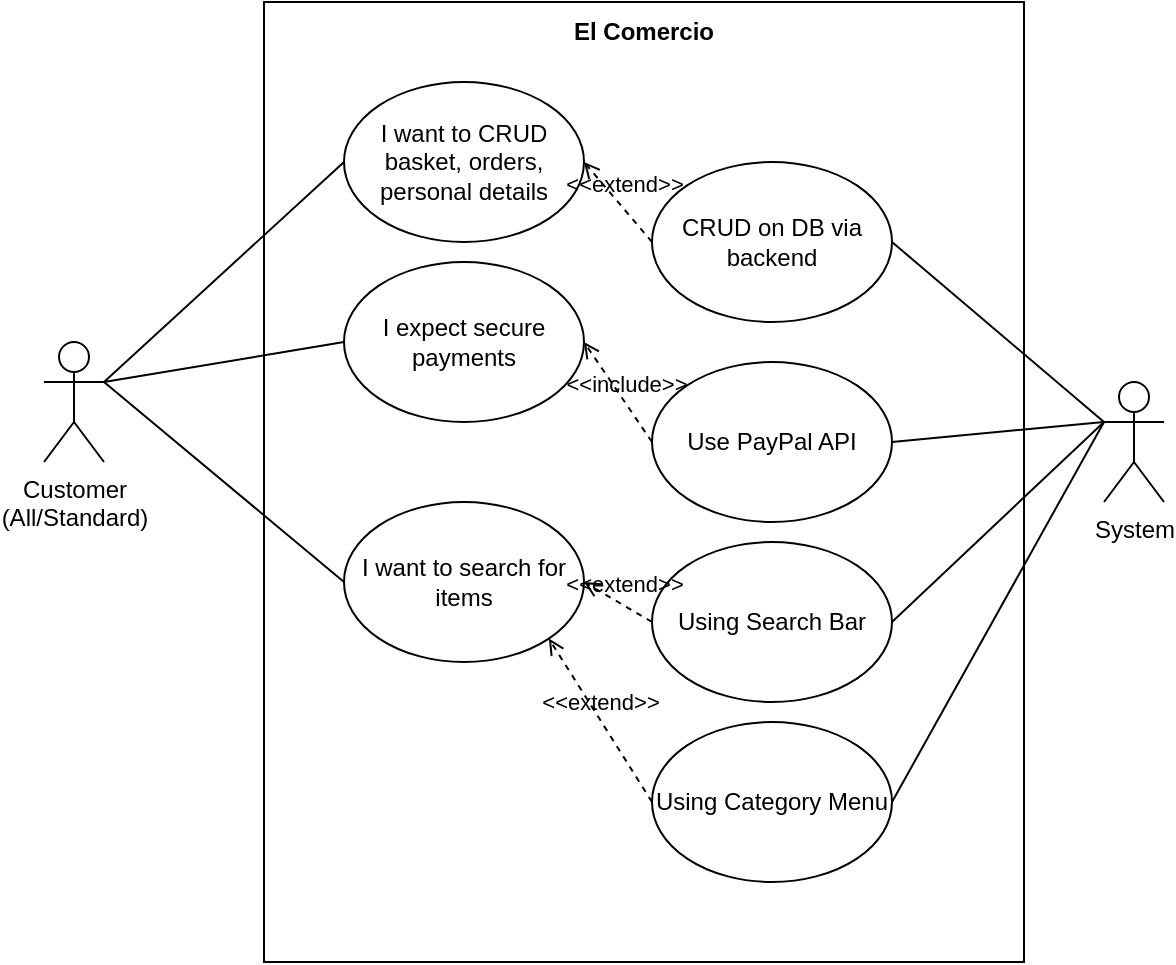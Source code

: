 <mxfile version="26.2.2">
  <diagram name="Page-1" id="TgXddCTuejMeMWKbuExy">
    <mxGraphModel dx="935" dy="649" grid="1" gridSize="10" guides="1" tooltips="1" connect="1" arrows="1" fold="1" page="1" pageScale="1" pageWidth="827" pageHeight="1169" math="0" shadow="0">
      <root>
        <mxCell id="0" />
        <mxCell id="1" parent="0" />
        <mxCell id="7aMWcYUArcz5UaziyeOh-1" value="" style="rounded=0;whiteSpace=wrap;html=1;" parent="1" vertex="1">
          <mxGeometry x="220" y="60" width="380" height="480" as="geometry" />
        </mxCell>
        <mxCell id="7aMWcYUArcz5UaziyeOh-2" value="Customer&lt;div&gt;(All/Standard)&lt;/div&gt;" style="shape=umlActor;verticalLabelPosition=bottom;verticalAlign=top;html=1;outlineConnect=0;" parent="1" vertex="1">
          <mxGeometry x="110" y="230" width="30" height="60" as="geometry" />
        </mxCell>
        <mxCell id="7aMWcYUArcz5UaziyeOh-3" value="I want to CRUD basket, orders, personal details" style="ellipse;whiteSpace=wrap;html=1;" parent="1" vertex="1">
          <mxGeometry x="260" y="100" width="120" height="80" as="geometry" />
        </mxCell>
        <mxCell id="7aMWcYUArcz5UaziyeOh-7" value="I expect secure payments" style="ellipse;whiteSpace=wrap;html=1;" parent="1" vertex="1">
          <mxGeometry x="260" y="190" width="120" height="80" as="geometry" />
        </mxCell>
        <mxCell id="7aMWcYUArcz5UaziyeOh-9" value="I want to search for items" style="ellipse;whiteSpace=wrap;html=1;" parent="1" vertex="1">
          <mxGeometry x="260" y="310" width="120" height="80" as="geometry" />
        </mxCell>
        <mxCell id="7aMWcYUArcz5UaziyeOh-11" value="Using Search Bar" style="ellipse;whiteSpace=wrap;html=1;" parent="1" vertex="1">
          <mxGeometry x="414" y="330" width="120" height="80" as="geometry" />
        </mxCell>
        <mxCell id="7aMWcYUArcz5UaziyeOh-12" value="Using Category Menu" style="ellipse;whiteSpace=wrap;html=1;" parent="1" vertex="1">
          <mxGeometry x="414" y="420" width="120" height="80" as="geometry" />
        </mxCell>
        <mxCell id="cvX6E3zp8EUseHKLkMP8-1" value="CRUD on DB via backend" style="ellipse;whiteSpace=wrap;html=1;" parent="1" vertex="1">
          <mxGeometry x="414" y="140" width="120" height="80" as="geometry" />
        </mxCell>
        <mxCell id="cvX6E3zp8EUseHKLkMP8-3" value="Use PayPal API" style="ellipse;whiteSpace=wrap;html=1;" parent="1" vertex="1">
          <mxGeometry x="414" y="240" width="120" height="80" as="geometry" />
        </mxCell>
        <mxCell id="cvX6E3zp8EUseHKLkMP8-4" value="" style="endArrow=none;html=1;rounded=0;exitX=1;exitY=0.333;exitDx=0;exitDy=0;exitPerimeter=0;entryX=0;entryY=0.5;entryDx=0;entryDy=0;" parent="1" source="7aMWcYUArcz5UaziyeOh-2" target="7aMWcYUArcz5UaziyeOh-3" edge="1">
          <mxGeometry width="50" height="50" relative="1" as="geometry">
            <mxPoint x="390" y="360" as="sourcePoint" />
            <mxPoint x="440" y="310" as="targetPoint" />
          </mxGeometry>
        </mxCell>
        <mxCell id="cvX6E3zp8EUseHKLkMP8-5" value="" style="endArrow=none;html=1;rounded=0;exitX=1;exitY=0.333;exitDx=0;exitDy=0;exitPerimeter=0;entryX=0;entryY=0.5;entryDx=0;entryDy=0;" parent="1" source="7aMWcYUArcz5UaziyeOh-2" target="7aMWcYUArcz5UaziyeOh-7" edge="1">
          <mxGeometry width="50" height="50" relative="1" as="geometry">
            <mxPoint x="390" y="360" as="sourcePoint" />
            <mxPoint x="440" y="310" as="targetPoint" />
          </mxGeometry>
        </mxCell>
        <mxCell id="cvX6E3zp8EUseHKLkMP8-6" value="" style="endArrow=none;html=1;rounded=0;entryX=0;entryY=0.5;entryDx=0;entryDy=0;" parent="1" target="7aMWcYUArcz5UaziyeOh-9" edge="1">
          <mxGeometry width="50" height="50" relative="1" as="geometry">
            <mxPoint x="140" y="250" as="sourcePoint" />
            <mxPoint x="440" y="310" as="targetPoint" />
          </mxGeometry>
        </mxCell>
        <mxCell id="cvX6E3zp8EUseHKLkMP8-7" value="&amp;lt;&amp;lt;extend&amp;gt;&amp;gt;" style="html=1;verticalAlign=bottom;labelBackgroundColor=none;endArrow=open;endFill=0;dashed=1;rounded=0;exitX=0;exitY=0.5;exitDx=0;exitDy=0;" parent="1" source="7aMWcYUArcz5UaziyeOh-11" edge="1">
          <mxGeometry x="-0.131" y="-2" width="160" relative="1" as="geometry">
            <mxPoint x="330" y="350" as="sourcePoint" />
            <mxPoint x="380" y="350" as="targetPoint" />
            <mxPoint as="offset" />
          </mxGeometry>
        </mxCell>
        <mxCell id="cvX6E3zp8EUseHKLkMP8-8" value="&amp;lt;&amp;lt;extend&amp;gt;&amp;gt;" style="html=1;verticalAlign=bottom;labelBackgroundColor=none;endArrow=open;endFill=0;dashed=1;rounded=0;exitX=0;exitY=0.5;exitDx=0;exitDy=0;entryX=1;entryY=1;entryDx=0;entryDy=0;" parent="1" source="7aMWcYUArcz5UaziyeOh-12" target="7aMWcYUArcz5UaziyeOh-9" edge="1">
          <mxGeometry width="160" relative="1" as="geometry">
            <mxPoint x="330" y="350" as="sourcePoint" />
            <mxPoint x="490" y="350" as="targetPoint" />
          </mxGeometry>
        </mxCell>
        <mxCell id="cvX6E3zp8EUseHKLkMP8-9" value="&amp;lt;&amp;lt;include&amp;gt;&amp;gt;" style="html=1;verticalAlign=bottom;labelBackgroundColor=none;endArrow=open;endFill=0;dashed=1;rounded=0;exitX=0;exitY=0.5;exitDx=0;exitDy=0;entryX=1;entryY=0.5;entryDx=0;entryDy=0;" parent="1" source="cvX6E3zp8EUseHKLkMP8-3" target="7aMWcYUArcz5UaziyeOh-7" edge="1">
          <mxGeometry x="-0.2" width="160" relative="1" as="geometry">
            <mxPoint x="330" y="350" as="sourcePoint" />
            <mxPoint x="490" y="350" as="targetPoint" />
            <mxPoint as="offset" />
          </mxGeometry>
        </mxCell>
        <mxCell id="cvX6E3zp8EUseHKLkMP8-10" value="&amp;lt;&amp;lt;extend&amp;gt;&amp;gt;" style="html=1;verticalAlign=bottom;labelBackgroundColor=none;endArrow=open;endFill=0;dashed=1;rounded=0;entryX=1;entryY=0.5;entryDx=0;entryDy=0;exitX=0;exitY=0.5;exitDx=0;exitDy=0;" parent="1" source="cvX6E3zp8EUseHKLkMP8-1" target="7aMWcYUArcz5UaziyeOh-3" edge="1">
          <mxGeometry x="-0.074" y="-2" width="160" relative="1" as="geometry">
            <mxPoint x="330" y="350" as="sourcePoint" />
            <mxPoint x="490" y="350" as="targetPoint" />
            <mxPoint as="offset" />
          </mxGeometry>
        </mxCell>
        <mxCell id="cvX6E3zp8EUseHKLkMP8-11" value="&lt;b&gt;El Comercio&lt;/b&gt;" style="text;html=1;align=center;verticalAlign=middle;whiteSpace=wrap;rounded=0;" parent="1" vertex="1">
          <mxGeometry x="365" y="60" width="90" height="30" as="geometry" />
        </mxCell>
        <mxCell id="ltE5Zz_uwtUREVhrbhYe-1" value="System" style="shape=umlActor;verticalLabelPosition=bottom;verticalAlign=top;html=1;outlineConnect=0;" vertex="1" parent="1">
          <mxGeometry x="640" y="250" width="30" height="60" as="geometry" />
        </mxCell>
        <mxCell id="ltE5Zz_uwtUREVhrbhYe-2" value="" style="endArrow=none;html=1;rounded=0;entryX=0;entryY=0.333;entryDx=0;entryDy=0;entryPerimeter=0;exitX=1;exitY=0.5;exitDx=0;exitDy=0;" edge="1" parent="1" source="cvX6E3zp8EUseHKLkMP8-1" target="ltE5Zz_uwtUREVhrbhYe-1">
          <mxGeometry width="50" height="50" relative="1" as="geometry">
            <mxPoint x="390" y="360" as="sourcePoint" />
            <mxPoint x="440" y="310" as="targetPoint" />
          </mxGeometry>
        </mxCell>
        <mxCell id="ltE5Zz_uwtUREVhrbhYe-3" value="" style="endArrow=none;html=1;rounded=0;entryX=0;entryY=0.333;entryDx=0;entryDy=0;entryPerimeter=0;exitX=1;exitY=0.5;exitDx=0;exitDy=0;" edge="1" parent="1" source="cvX6E3zp8EUseHKLkMP8-3" target="ltE5Zz_uwtUREVhrbhYe-1">
          <mxGeometry width="50" height="50" relative="1" as="geometry">
            <mxPoint x="390" y="360" as="sourcePoint" />
            <mxPoint x="440" y="310" as="targetPoint" />
          </mxGeometry>
        </mxCell>
        <mxCell id="ltE5Zz_uwtUREVhrbhYe-4" value="" style="endArrow=none;html=1;rounded=0;entryX=0;entryY=0.333;entryDx=0;entryDy=0;entryPerimeter=0;exitX=1;exitY=0.5;exitDx=0;exitDy=0;" edge="1" parent="1" source="7aMWcYUArcz5UaziyeOh-11" target="ltE5Zz_uwtUREVhrbhYe-1">
          <mxGeometry width="50" height="50" relative="1" as="geometry">
            <mxPoint x="390" y="360" as="sourcePoint" />
            <mxPoint x="440" y="310" as="targetPoint" />
          </mxGeometry>
        </mxCell>
        <mxCell id="ltE5Zz_uwtUREVhrbhYe-6" value="" style="endArrow=none;html=1;rounded=0;entryX=0;entryY=0.333;entryDx=0;entryDy=0;entryPerimeter=0;exitX=1;exitY=0.5;exitDx=0;exitDy=0;" edge="1" parent="1" source="7aMWcYUArcz5UaziyeOh-12" target="ltE5Zz_uwtUREVhrbhYe-1">
          <mxGeometry width="50" height="50" relative="1" as="geometry">
            <mxPoint x="390" y="360" as="sourcePoint" />
            <mxPoint x="440" y="310" as="targetPoint" />
          </mxGeometry>
        </mxCell>
      </root>
    </mxGraphModel>
  </diagram>
</mxfile>
